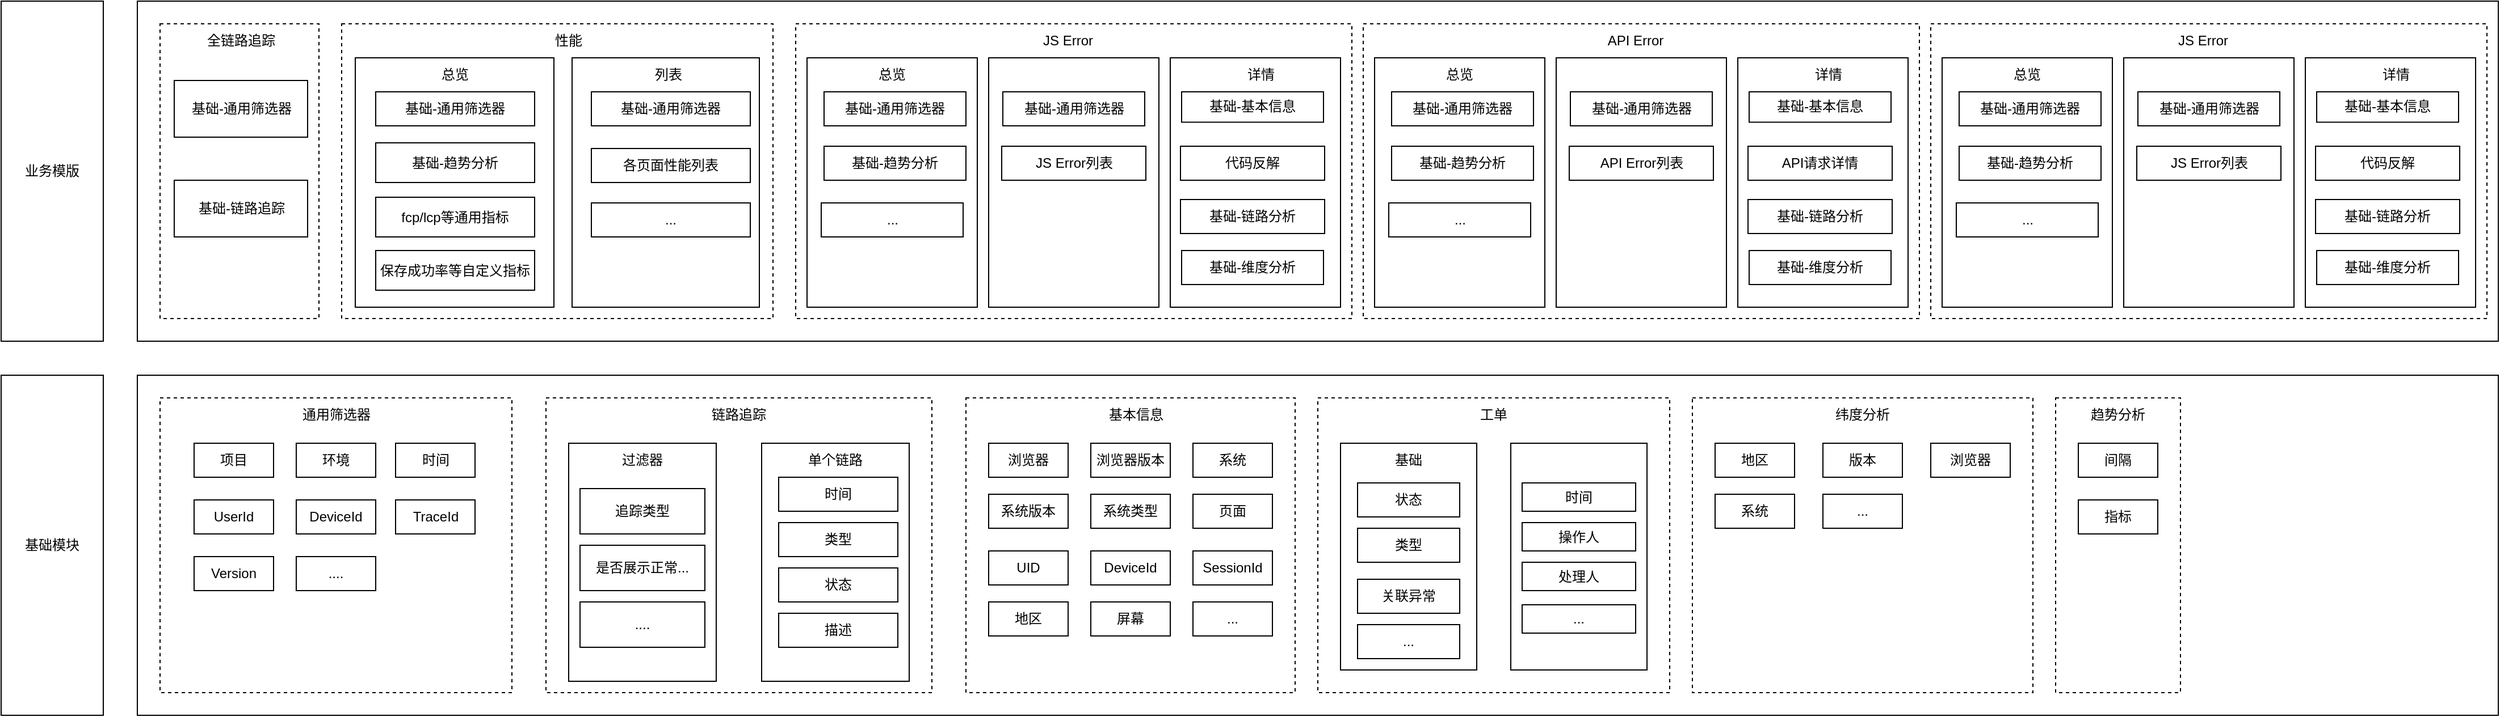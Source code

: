 <mxfile version="21.2.1" type="github">
  <diagram name="第 1 页" id="lsf1Tn1yKAUuwyzkUpje">
    <mxGraphModel dx="1987" dy="-151" grid="1" gridSize="10" guides="1" tooltips="1" connect="1" arrows="1" fold="1" page="1" pageScale="1" pageWidth="1600" pageHeight="1200" math="0" shadow="0">
      <root>
        <mxCell id="0" />
        <mxCell id="1" parent="0" />
        <mxCell id="yyzTw-pzWx6IPQzIJ-rm-1" value="基础模块" style="rounded=0;whiteSpace=wrap;html=1;" parent="1" vertex="1">
          <mxGeometry x="30" y="1940" width="90" height="300" as="geometry" />
        </mxCell>
        <mxCell id="yyzTw-pzWx6IPQzIJ-rm-2" value="" style="rounded=0;whiteSpace=wrap;html=1;" parent="1" vertex="1">
          <mxGeometry x="150" y="1940" width="2080" height="300" as="geometry" />
        </mxCell>
        <mxCell id="yyzTw-pzWx6IPQzIJ-rm-3" value="" style="rounded=0;whiteSpace=wrap;html=1;dashed=1;" parent="1" vertex="1">
          <mxGeometry x="170" y="1960" width="310" height="260" as="geometry" />
        </mxCell>
        <mxCell id="yyzTw-pzWx6IPQzIJ-rm-4" value="通用筛选器" style="text;html=1;strokeColor=none;fillColor=none;align=center;verticalAlign=middle;whiteSpace=wrap;rounded=0;" parent="1" vertex="1">
          <mxGeometry x="292.5" y="1960" width="65" height="30" as="geometry" />
        </mxCell>
        <mxCell id="yyzTw-pzWx6IPQzIJ-rm-5" value="项目" style="rounded=0;whiteSpace=wrap;html=1;" parent="1" vertex="1">
          <mxGeometry x="200" y="2000" width="70" height="30" as="geometry" />
        </mxCell>
        <mxCell id="yyzTw-pzWx6IPQzIJ-rm-6" value="环境" style="rounded=0;whiteSpace=wrap;html=1;" parent="1" vertex="1">
          <mxGeometry x="290" y="2000" width="70" height="30" as="geometry" />
        </mxCell>
        <mxCell id="yyzTw-pzWx6IPQzIJ-rm-7" value="时间" style="rounded=0;whiteSpace=wrap;html=1;" parent="1" vertex="1">
          <mxGeometry x="377.5" y="2000" width="70" height="30" as="geometry" />
        </mxCell>
        <mxCell id="yyzTw-pzWx6IPQzIJ-rm-8" value="UserId" style="rounded=0;whiteSpace=wrap;html=1;" parent="1" vertex="1">
          <mxGeometry x="200" y="2050" width="70" height="30" as="geometry" />
        </mxCell>
        <mxCell id="yyzTw-pzWx6IPQzIJ-rm-9" value="DeviceId" style="rounded=0;whiteSpace=wrap;html=1;" parent="1" vertex="1">
          <mxGeometry x="290" y="2050" width="70" height="30" as="geometry" />
        </mxCell>
        <mxCell id="yyzTw-pzWx6IPQzIJ-rm-10" value="TraceId" style="rounded=0;whiteSpace=wrap;html=1;" parent="1" vertex="1">
          <mxGeometry x="377.5" y="2050" width="70" height="30" as="geometry" />
        </mxCell>
        <mxCell id="yyzTw-pzWx6IPQzIJ-rm-12" value="Version" style="rounded=0;whiteSpace=wrap;html=1;" parent="1" vertex="1">
          <mxGeometry x="200" y="2100" width="70" height="30" as="geometry" />
        </mxCell>
        <mxCell id="yyzTw-pzWx6IPQzIJ-rm-13" value="...." style="rounded=0;whiteSpace=wrap;html=1;" parent="1" vertex="1">
          <mxGeometry x="290" y="2100" width="70" height="30" as="geometry" />
        </mxCell>
        <mxCell id="yyzTw-pzWx6IPQzIJ-rm-14" value="" style="rounded=0;whiteSpace=wrap;html=1;dashed=1;" parent="1" vertex="1">
          <mxGeometry x="510" y="1960" width="340" height="260" as="geometry" />
        </mxCell>
        <mxCell id="yyzTw-pzWx6IPQzIJ-rm-15" value="链路追踪" style="text;html=1;strokeColor=none;fillColor=none;align=center;verticalAlign=middle;whiteSpace=wrap;rounded=0;" parent="1" vertex="1">
          <mxGeometry x="645" y="1960" width="70" height="30" as="geometry" />
        </mxCell>
        <mxCell id="yyzTw-pzWx6IPQzIJ-rm-16" value="" style="rounded=0;whiteSpace=wrap;html=1;" parent="1" vertex="1">
          <mxGeometry x="530" y="2000" width="130" height="210" as="geometry" />
        </mxCell>
        <mxCell id="yyzTw-pzWx6IPQzIJ-rm-17" value="过滤器" style="text;html=1;strokeColor=none;fillColor=none;align=center;verticalAlign=middle;whiteSpace=wrap;rounded=0;" parent="1" vertex="1">
          <mxGeometry x="565" y="2000" width="60" height="30" as="geometry" />
        </mxCell>
        <mxCell id="yyzTw-pzWx6IPQzIJ-rm-18" value="追踪类型" style="rounded=0;whiteSpace=wrap;html=1;" parent="1" vertex="1">
          <mxGeometry x="540" y="2040" width="110" height="40" as="geometry" />
        </mxCell>
        <mxCell id="yyzTw-pzWx6IPQzIJ-rm-19" value="是否展示正常..." style="rounded=0;whiteSpace=wrap;html=1;" parent="1" vertex="1">
          <mxGeometry x="540" y="2090" width="110" height="40" as="geometry" />
        </mxCell>
        <mxCell id="yyzTw-pzWx6IPQzIJ-rm-20" value="...." style="rounded=0;whiteSpace=wrap;html=1;" parent="1" vertex="1">
          <mxGeometry x="540" y="2140" width="110" height="40" as="geometry" />
        </mxCell>
        <mxCell id="yyzTw-pzWx6IPQzIJ-rm-21" value="" style="rounded=0;whiteSpace=wrap;html=1;" parent="1" vertex="1">
          <mxGeometry x="700" y="2000" width="130" height="210" as="geometry" />
        </mxCell>
        <mxCell id="yyzTw-pzWx6IPQzIJ-rm-22" value="单个链路" style="text;html=1;strokeColor=none;fillColor=none;align=center;verticalAlign=middle;whiteSpace=wrap;rounded=0;" parent="1" vertex="1">
          <mxGeometry x="735" y="2000" width="60" height="30" as="geometry" />
        </mxCell>
        <mxCell id="yyzTw-pzWx6IPQzIJ-rm-23" value="时间" style="rounded=0;whiteSpace=wrap;html=1;" parent="1" vertex="1">
          <mxGeometry x="715" y="2030" width="105" height="30" as="geometry" />
        </mxCell>
        <mxCell id="yyzTw-pzWx6IPQzIJ-rm-24" value="类型" style="rounded=0;whiteSpace=wrap;html=1;" parent="1" vertex="1">
          <mxGeometry x="715" y="2070" width="105" height="30" as="geometry" />
        </mxCell>
        <mxCell id="yyzTw-pzWx6IPQzIJ-rm-25" value="状态" style="rounded=0;whiteSpace=wrap;html=1;" parent="1" vertex="1">
          <mxGeometry x="715" y="2110" width="105" height="30" as="geometry" />
        </mxCell>
        <mxCell id="yyzTw-pzWx6IPQzIJ-rm-26" value="描述" style="rounded=0;whiteSpace=wrap;html=1;" parent="1" vertex="1">
          <mxGeometry x="715" y="2150" width="105" height="30" as="geometry" />
        </mxCell>
        <mxCell id="yyzTw-pzWx6IPQzIJ-rm-27" value="" style="rounded=0;whiteSpace=wrap;html=1;dashed=1;" parent="1" vertex="1">
          <mxGeometry x="880" y="1960" width="290" height="260" as="geometry" />
        </mxCell>
        <mxCell id="yyzTw-pzWx6IPQzIJ-rm-28" value="基本信息" style="text;html=1;strokeColor=none;fillColor=none;align=center;verticalAlign=middle;whiteSpace=wrap;rounded=0;" parent="1" vertex="1">
          <mxGeometry x="1000" y="1960" width="60" height="30" as="geometry" />
        </mxCell>
        <mxCell id="yyzTw-pzWx6IPQzIJ-rm-29" value="浏览器" style="rounded=0;whiteSpace=wrap;html=1;" parent="1" vertex="1">
          <mxGeometry x="900" y="2000" width="70" height="30" as="geometry" />
        </mxCell>
        <mxCell id="yyzTw-pzWx6IPQzIJ-rm-30" value="浏览器版本" style="rounded=0;whiteSpace=wrap;html=1;" parent="1" vertex="1">
          <mxGeometry x="990" y="2000" width="70" height="30" as="geometry" />
        </mxCell>
        <mxCell id="yyzTw-pzWx6IPQzIJ-rm-31" value="系统" style="rounded=0;whiteSpace=wrap;html=1;" parent="1" vertex="1">
          <mxGeometry x="1080" y="2000" width="70" height="30" as="geometry" />
        </mxCell>
        <mxCell id="yyzTw-pzWx6IPQzIJ-rm-32" value="系统版本" style="rounded=0;whiteSpace=wrap;html=1;" parent="1" vertex="1">
          <mxGeometry x="900" y="2045" width="70" height="30" as="geometry" />
        </mxCell>
        <mxCell id="yyzTw-pzWx6IPQzIJ-rm-33" value="系统类型" style="rounded=0;whiteSpace=wrap;html=1;" parent="1" vertex="1">
          <mxGeometry x="990" y="2045" width="70" height="30" as="geometry" />
        </mxCell>
        <mxCell id="yyzTw-pzWx6IPQzIJ-rm-34" value="页面" style="rounded=0;whiteSpace=wrap;html=1;" parent="1" vertex="1">
          <mxGeometry x="1080" y="2045" width="70" height="30" as="geometry" />
        </mxCell>
        <mxCell id="yyzTw-pzWx6IPQzIJ-rm-35" value="UID" style="rounded=0;whiteSpace=wrap;html=1;" parent="1" vertex="1">
          <mxGeometry x="900" y="2095" width="70" height="30" as="geometry" />
        </mxCell>
        <mxCell id="yyzTw-pzWx6IPQzIJ-rm-36" value="DeviceId" style="rounded=0;whiteSpace=wrap;html=1;" parent="1" vertex="1">
          <mxGeometry x="990" y="2095" width="70" height="30" as="geometry" />
        </mxCell>
        <mxCell id="yyzTw-pzWx6IPQzIJ-rm-37" value="SessionId" style="rounded=0;whiteSpace=wrap;html=1;" parent="1" vertex="1">
          <mxGeometry x="1080" y="2095" width="70" height="30" as="geometry" />
        </mxCell>
        <mxCell id="yyzTw-pzWx6IPQzIJ-rm-38" value="地区" style="rounded=0;whiteSpace=wrap;html=1;" parent="1" vertex="1">
          <mxGeometry x="900" y="2140" width="70" height="30" as="geometry" />
        </mxCell>
        <mxCell id="yyzTw-pzWx6IPQzIJ-rm-39" value="屏幕" style="rounded=0;whiteSpace=wrap;html=1;" parent="1" vertex="1">
          <mxGeometry x="990" y="2140" width="70" height="30" as="geometry" />
        </mxCell>
        <mxCell id="yyzTw-pzWx6IPQzIJ-rm-40" value="..." style="rounded=0;whiteSpace=wrap;html=1;" parent="1" vertex="1">
          <mxGeometry x="1080" y="2140" width="70" height="30" as="geometry" />
        </mxCell>
        <mxCell id="yyzTw-pzWx6IPQzIJ-rm-46" value="流转记录" style="text;html=1;strokeColor=none;fillColor=none;align=center;verticalAlign=middle;whiteSpace=wrap;rounded=0;" parent="1" vertex="1">
          <mxGeometry x="1390" y="2000" width="60" height="30" as="geometry" />
        </mxCell>
        <mxCell id="yyzTw-pzWx6IPQzIJ-rm-55" value="" style="group" parent="1" vertex="1" connectable="0">
          <mxGeometry x="1190" y="1960" width="310" height="260" as="geometry" />
        </mxCell>
        <mxCell id="yyzTw-pzWx6IPQzIJ-rm-41" value="" style="rounded=0;whiteSpace=wrap;html=1;dashed=1;" parent="yyzTw-pzWx6IPQzIJ-rm-55" vertex="1">
          <mxGeometry width="310" height="260" as="geometry" />
        </mxCell>
        <mxCell id="yyzTw-pzWx6IPQzIJ-rm-42" value="工单" style="text;html=1;strokeColor=none;fillColor=none;align=center;verticalAlign=middle;whiteSpace=wrap;rounded=0;" parent="yyzTw-pzWx6IPQzIJ-rm-55" vertex="1">
          <mxGeometry x="125" width="60" height="30" as="geometry" />
        </mxCell>
        <mxCell id="yyzTw-pzWx6IPQzIJ-rm-43" value="" style="rounded=0;whiteSpace=wrap;html=1;" parent="yyzTw-pzWx6IPQzIJ-rm-55" vertex="1">
          <mxGeometry x="20" y="40" width="120" height="200" as="geometry" />
        </mxCell>
        <mxCell id="yyzTw-pzWx6IPQzIJ-rm-44" value="" style="rounded=0;whiteSpace=wrap;html=1;" parent="yyzTw-pzWx6IPQzIJ-rm-55" vertex="1">
          <mxGeometry x="170" y="40" width="120" height="200" as="geometry" />
        </mxCell>
        <mxCell id="yyzTw-pzWx6IPQzIJ-rm-45" value="基础" style="text;html=1;strokeColor=none;fillColor=none;align=center;verticalAlign=middle;whiteSpace=wrap;rounded=0;" parent="yyzTw-pzWx6IPQzIJ-rm-55" vertex="1">
          <mxGeometry x="50" y="40" width="60" height="30" as="geometry" />
        </mxCell>
        <mxCell id="yyzTw-pzWx6IPQzIJ-rm-47" value="时间" style="rounded=0;whiteSpace=wrap;html=1;" parent="yyzTw-pzWx6IPQzIJ-rm-55" vertex="1">
          <mxGeometry x="180" y="75" width="100" height="25" as="geometry" />
        </mxCell>
        <mxCell id="yyzTw-pzWx6IPQzIJ-rm-48" value="操作人" style="rounded=0;whiteSpace=wrap;html=1;" parent="yyzTw-pzWx6IPQzIJ-rm-55" vertex="1">
          <mxGeometry x="180" y="110" width="100" height="25" as="geometry" />
        </mxCell>
        <mxCell id="yyzTw-pzWx6IPQzIJ-rm-49" value="处理人" style="rounded=0;whiteSpace=wrap;html=1;" parent="yyzTw-pzWx6IPQzIJ-rm-55" vertex="1">
          <mxGeometry x="180" y="145" width="100" height="25" as="geometry" />
        </mxCell>
        <mxCell id="yyzTw-pzWx6IPQzIJ-rm-50" value="..." style="rounded=0;whiteSpace=wrap;html=1;" parent="yyzTw-pzWx6IPQzIJ-rm-55" vertex="1">
          <mxGeometry x="180" y="182.5" width="100" height="25" as="geometry" />
        </mxCell>
        <mxCell id="yyzTw-pzWx6IPQzIJ-rm-51" value="状态" style="rounded=0;whiteSpace=wrap;html=1;" parent="yyzTw-pzWx6IPQzIJ-rm-55" vertex="1">
          <mxGeometry x="35" y="75" width="90" height="30" as="geometry" />
        </mxCell>
        <mxCell id="yyzTw-pzWx6IPQzIJ-rm-52" value="类型" style="rounded=0;whiteSpace=wrap;html=1;" parent="yyzTw-pzWx6IPQzIJ-rm-55" vertex="1">
          <mxGeometry x="35" y="115" width="90" height="30" as="geometry" />
        </mxCell>
        <mxCell id="yyzTw-pzWx6IPQzIJ-rm-53" value="关联异常" style="rounded=0;whiteSpace=wrap;html=1;" parent="yyzTw-pzWx6IPQzIJ-rm-55" vertex="1">
          <mxGeometry x="35" y="160" width="90" height="30" as="geometry" />
        </mxCell>
        <mxCell id="yyzTw-pzWx6IPQzIJ-rm-54" value="..." style="rounded=0;whiteSpace=wrap;html=1;" parent="yyzTw-pzWx6IPQzIJ-rm-55" vertex="1">
          <mxGeometry x="35" y="200" width="90" height="30" as="geometry" />
        </mxCell>
        <mxCell id="yyzTw-pzWx6IPQzIJ-rm-56" value="" style="rounded=0;whiteSpace=wrap;html=1;dashed=1;" parent="1" vertex="1">
          <mxGeometry x="1520" y="1960" width="300" height="260" as="geometry" />
        </mxCell>
        <mxCell id="yyzTw-pzWx6IPQzIJ-rm-57" value="纬度分析" style="text;html=1;strokeColor=none;fillColor=none;align=center;verticalAlign=middle;whiteSpace=wrap;rounded=0;" parent="1" vertex="1">
          <mxGeometry x="1640" y="1960" width="60" height="30" as="geometry" />
        </mxCell>
        <mxCell id="yyzTw-pzWx6IPQzIJ-rm-58" value="地区" style="rounded=0;whiteSpace=wrap;html=1;" parent="1" vertex="1">
          <mxGeometry x="1540" y="2000" width="70" height="30" as="geometry" />
        </mxCell>
        <mxCell id="yyzTw-pzWx6IPQzIJ-rm-59" value="版本" style="rounded=0;whiteSpace=wrap;html=1;" parent="1" vertex="1">
          <mxGeometry x="1635" y="2000" width="70" height="30" as="geometry" />
        </mxCell>
        <mxCell id="yyzTw-pzWx6IPQzIJ-rm-60" value="浏览器" style="rounded=0;whiteSpace=wrap;html=1;" parent="1" vertex="1">
          <mxGeometry x="1730" y="2000" width="70" height="30" as="geometry" />
        </mxCell>
        <mxCell id="yyzTw-pzWx6IPQzIJ-rm-61" value="系统" style="rounded=0;whiteSpace=wrap;html=1;" parent="1" vertex="1">
          <mxGeometry x="1540" y="2045" width="70" height="30" as="geometry" />
        </mxCell>
        <mxCell id="yyzTw-pzWx6IPQzIJ-rm-62" value="..." style="rounded=0;whiteSpace=wrap;html=1;" parent="1" vertex="1">
          <mxGeometry x="1635" y="2045" width="70" height="30" as="geometry" />
        </mxCell>
        <mxCell id="yyzTw-pzWx6IPQzIJ-rm-67" value="" style="rounded=0;whiteSpace=wrap;html=1;dashed=1;" parent="1" vertex="1">
          <mxGeometry x="1840" y="1960" width="110" height="260" as="geometry" />
        </mxCell>
        <mxCell id="yyzTw-pzWx6IPQzIJ-rm-68" value="趋势分析" style="text;html=1;strokeColor=none;fillColor=none;align=center;verticalAlign=middle;whiteSpace=wrap;rounded=0;" parent="1" vertex="1">
          <mxGeometry x="1865" y="1960" width="60" height="30" as="geometry" />
        </mxCell>
        <mxCell id="yyzTw-pzWx6IPQzIJ-rm-69" value="间隔" style="rounded=0;whiteSpace=wrap;html=1;" parent="1" vertex="1">
          <mxGeometry x="1860" y="2000" width="70" height="30" as="geometry" />
        </mxCell>
        <mxCell id="yyzTw-pzWx6IPQzIJ-rm-70" value="指标" style="rounded=0;whiteSpace=wrap;html=1;" parent="1" vertex="1">
          <mxGeometry x="1860" y="2050" width="70" height="30" as="geometry" />
        </mxCell>
        <mxCell id="yyzTw-pzWx6IPQzIJ-rm-71" value="业务模版" style="rounded=0;whiteSpace=wrap;html=1;" parent="1" vertex="1">
          <mxGeometry x="30" y="1610" width="90" height="300" as="geometry" />
        </mxCell>
        <mxCell id="yyzTw-pzWx6IPQzIJ-rm-72" value="" style="rounded=0;whiteSpace=wrap;html=1;" parent="1" vertex="1">
          <mxGeometry x="150" y="1610" width="2080" height="300" as="geometry" />
        </mxCell>
        <mxCell id="yyzTw-pzWx6IPQzIJ-rm-73" value="" style="rounded=0;whiteSpace=wrap;html=1;dashed=1;" parent="1" vertex="1">
          <mxGeometry x="170" y="1630" width="140" height="260" as="geometry" />
        </mxCell>
        <mxCell id="yyzTw-pzWx6IPQzIJ-rm-74" value="全链路追踪" style="text;html=1;strokeColor=none;fillColor=none;align=center;verticalAlign=middle;whiteSpace=wrap;rounded=0;" parent="1" vertex="1">
          <mxGeometry x="208.75" y="1630" width="65" height="30" as="geometry" />
        </mxCell>
        <mxCell id="yyzTw-pzWx6IPQzIJ-rm-75" value="基础-通用筛选器" style="rounded=0;whiteSpace=wrap;html=1;" parent="1" vertex="1">
          <mxGeometry x="182.5" y="1680" width="117.5" height="50" as="geometry" />
        </mxCell>
        <mxCell id="yyzTw-pzWx6IPQzIJ-rm-76" value="基础-链路追踪" style="rounded=0;whiteSpace=wrap;html=1;" parent="1" vertex="1">
          <mxGeometry x="182.5" y="1768" width="117.5" height="50" as="geometry" />
        </mxCell>
        <mxCell id="pWlYmW0MUSd6FvhuZP3i-19" value="" style="group" vertex="1" connectable="0" parent="1">
          <mxGeometry x="330" y="1630" width="380" height="260" as="geometry" />
        </mxCell>
        <mxCell id="yyzTw-pzWx6IPQzIJ-rm-77" value="" style="rounded=0;whiteSpace=wrap;html=1;dashed=1;" parent="pWlYmW0MUSd6FvhuZP3i-19" vertex="1">
          <mxGeometry width="380" height="260" as="geometry" />
        </mxCell>
        <mxCell id="yyzTw-pzWx6IPQzIJ-rm-78" value="性能" style="text;html=1;strokeColor=none;fillColor=none;align=center;verticalAlign=middle;whiteSpace=wrap;rounded=0;" parent="pWlYmW0MUSd6FvhuZP3i-19" vertex="1">
          <mxGeometry x="170" width="60" height="30" as="geometry" />
        </mxCell>
        <mxCell id="yyzTw-pzWx6IPQzIJ-rm-79" value="" style="rounded=0;whiteSpace=wrap;html=1;" parent="pWlYmW0MUSd6FvhuZP3i-19" vertex="1">
          <mxGeometry x="12" y="30" width="175" height="220" as="geometry" />
        </mxCell>
        <mxCell id="yyzTw-pzWx6IPQzIJ-rm-80" value="总览" style="text;html=1;strokeColor=none;fillColor=none;align=center;verticalAlign=middle;whiteSpace=wrap;rounded=0;" parent="pWlYmW0MUSd6FvhuZP3i-19" vertex="1">
          <mxGeometry x="70" y="30" width="60" height="30" as="geometry" />
        </mxCell>
        <mxCell id="yyzTw-pzWx6IPQzIJ-rm-81" value="基础-通用筛选器" style="rounded=0;whiteSpace=wrap;html=1;" parent="pWlYmW0MUSd6FvhuZP3i-19" vertex="1">
          <mxGeometry x="30" y="60" width="140" height="30" as="geometry" />
        </mxCell>
        <mxCell id="yyzTw-pzWx6IPQzIJ-rm-82" value="基础-趋势分析" style="rounded=0;whiteSpace=wrap;html=1;" parent="pWlYmW0MUSd6FvhuZP3i-19" vertex="1">
          <mxGeometry x="30" y="105" width="140" height="35" as="geometry" />
        </mxCell>
        <mxCell id="yyzTw-pzWx6IPQzIJ-rm-83" value="fcp/lcp等通用指标" style="rounded=0;whiteSpace=wrap;html=1;" parent="pWlYmW0MUSd6FvhuZP3i-19" vertex="1">
          <mxGeometry x="30" y="153" width="140" height="35" as="geometry" />
        </mxCell>
        <mxCell id="yyzTw-pzWx6IPQzIJ-rm-84" value="保存成功率等自定义指标" style="rounded=0;whiteSpace=wrap;html=1;" parent="pWlYmW0MUSd6FvhuZP3i-19" vertex="1">
          <mxGeometry x="30" y="200" width="140" height="35" as="geometry" />
        </mxCell>
        <mxCell id="yyzTw-pzWx6IPQzIJ-rm-85" value="" style="rounded=0;whiteSpace=wrap;html=1;" parent="pWlYmW0MUSd6FvhuZP3i-19" vertex="1">
          <mxGeometry x="203" y="30" width="165" height="220" as="geometry" />
        </mxCell>
        <mxCell id="yyzTw-pzWx6IPQzIJ-rm-86" value="列表" style="text;html=1;strokeColor=none;fillColor=none;align=center;verticalAlign=middle;whiteSpace=wrap;rounded=0;" parent="pWlYmW0MUSd6FvhuZP3i-19" vertex="1">
          <mxGeometry x="257.5" y="30" width="60" height="30" as="geometry" />
        </mxCell>
        <mxCell id="yyzTw-pzWx6IPQzIJ-rm-87" value="基础-通用筛选器" style="rounded=0;whiteSpace=wrap;html=1;" parent="pWlYmW0MUSd6FvhuZP3i-19" vertex="1">
          <mxGeometry x="220" y="60" width="140" height="30" as="geometry" />
        </mxCell>
        <mxCell id="pWlYmW0MUSd6FvhuZP3i-1" value="各页面性能列表" style="rounded=0;whiteSpace=wrap;html=1;" vertex="1" parent="pWlYmW0MUSd6FvhuZP3i-19">
          <mxGeometry x="220" y="110" width="140" height="30" as="geometry" />
        </mxCell>
        <mxCell id="pWlYmW0MUSd6FvhuZP3i-17" value="..." style="rounded=0;whiteSpace=wrap;html=1;" vertex="1" parent="pWlYmW0MUSd6FvhuZP3i-19">
          <mxGeometry x="220" y="158" width="140" height="30" as="geometry" />
        </mxCell>
        <mxCell id="pWlYmW0MUSd6FvhuZP3i-42" value="列表" style="text;html=1;strokeColor=none;fillColor=none;align=center;verticalAlign=middle;whiteSpace=wrap;rounded=0;" vertex="1" parent="1">
          <mxGeometry x="945" y="1660" width="60" height="30" as="geometry" />
        </mxCell>
        <mxCell id="pWlYmW0MUSd6FvhuZP3i-52" value="" style="group" vertex="1" connectable="0" parent="1">
          <mxGeometry x="730" y="1630" width="490" height="260" as="geometry" />
        </mxCell>
        <mxCell id="pWlYmW0MUSd6FvhuZP3i-20" value="" style="rounded=0;whiteSpace=wrap;html=1;dashed=1;" vertex="1" parent="pWlYmW0MUSd6FvhuZP3i-52">
          <mxGeometry width="490" height="260" as="geometry" />
        </mxCell>
        <mxCell id="pWlYmW0MUSd6FvhuZP3i-21" value="JS Error" style="text;html=1;strokeColor=none;fillColor=none;align=center;verticalAlign=middle;whiteSpace=wrap;rounded=0;" vertex="1" parent="pWlYmW0MUSd6FvhuZP3i-52">
          <mxGeometry x="210" width="60" height="30" as="geometry" />
        </mxCell>
        <mxCell id="pWlYmW0MUSd6FvhuZP3i-22" value="" style="rounded=0;whiteSpace=wrap;html=1;" vertex="1" parent="pWlYmW0MUSd6FvhuZP3i-52">
          <mxGeometry x="10" y="30" width="150" height="220" as="geometry" />
        </mxCell>
        <mxCell id="pWlYmW0MUSd6FvhuZP3i-23" value="总览" style="text;html=1;strokeColor=none;fillColor=none;align=center;verticalAlign=middle;whiteSpace=wrap;rounded=0;" vertex="1" parent="pWlYmW0MUSd6FvhuZP3i-52">
          <mxGeometry x="55" y="30" width="60" height="30" as="geometry" />
        </mxCell>
        <mxCell id="pWlYmW0MUSd6FvhuZP3i-38" value="基础-通用筛选器" style="rounded=0;whiteSpace=wrap;html=1;" vertex="1" parent="pWlYmW0MUSd6FvhuZP3i-52">
          <mxGeometry x="25" y="60" width="125" height="30" as="geometry" />
        </mxCell>
        <mxCell id="pWlYmW0MUSd6FvhuZP3i-39" value="基础-趋势分析" style="rounded=0;whiteSpace=wrap;html=1;" vertex="1" parent="pWlYmW0MUSd6FvhuZP3i-52">
          <mxGeometry x="25" y="108" width="125" height="30" as="geometry" />
        </mxCell>
        <mxCell id="pWlYmW0MUSd6FvhuZP3i-40" value="..." style="rounded=0;whiteSpace=wrap;html=1;" vertex="1" parent="pWlYmW0MUSd6FvhuZP3i-52">
          <mxGeometry x="22.5" y="158" width="125" height="30" as="geometry" />
        </mxCell>
        <mxCell id="pWlYmW0MUSd6FvhuZP3i-41" value="" style="rounded=0;whiteSpace=wrap;html=1;" vertex="1" parent="pWlYmW0MUSd6FvhuZP3i-52">
          <mxGeometry x="170" y="30" width="150" height="220" as="geometry" />
        </mxCell>
        <mxCell id="pWlYmW0MUSd6FvhuZP3i-43" value="基础-通用筛选器" style="rounded=0;whiteSpace=wrap;html=1;" vertex="1" parent="pWlYmW0MUSd6FvhuZP3i-52">
          <mxGeometry x="182.5" y="60" width="125" height="30" as="geometry" />
        </mxCell>
        <mxCell id="pWlYmW0MUSd6FvhuZP3i-44" value="JS Error列表" style="rounded=0;whiteSpace=wrap;html=1;" vertex="1" parent="pWlYmW0MUSd6FvhuZP3i-52">
          <mxGeometry x="181.5" y="108" width="127" height="30" as="geometry" />
        </mxCell>
        <mxCell id="pWlYmW0MUSd6FvhuZP3i-45" value="" style="rounded=0;whiteSpace=wrap;html=1;" vertex="1" parent="pWlYmW0MUSd6FvhuZP3i-52">
          <mxGeometry x="330" y="30" width="150" height="220" as="geometry" />
        </mxCell>
        <mxCell id="pWlYmW0MUSd6FvhuZP3i-46" value="详情" style="text;html=1;strokeColor=none;fillColor=none;align=center;verticalAlign=middle;whiteSpace=wrap;rounded=0;" vertex="1" parent="pWlYmW0MUSd6FvhuZP3i-52">
          <mxGeometry x="380" y="30" width="60" height="30" as="geometry" />
        </mxCell>
        <mxCell id="pWlYmW0MUSd6FvhuZP3i-47" value="基础-基本信息" style="rounded=0;whiteSpace=wrap;html=1;aspect=fixed;" vertex="1" parent="pWlYmW0MUSd6FvhuZP3i-52">
          <mxGeometry x="340" y="60" width="125" height="26.79" as="geometry" />
        </mxCell>
        <mxCell id="pWlYmW0MUSd6FvhuZP3i-48" value="代码反解" style="rounded=0;whiteSpace=wrap;html=1;" vertex="1" parent="pWlYmW0MUSd6FvhuZP3i-52">
          <mxGeometry x="339" y="108" width="127" height="30" as="geometry" />
        </mxCell>
        <mxCell id="pWlYmW0MUSd6FvhuZP3i-49" value="基础-链路分析" style="rounded=0;whiteSpace=wrap;html=1;" vertex="1" parent="pWlYmW0MUSd6FvhuZP3i-52">
          <mxGeometry x="339" y="155" width="127" height="30" as="geometry" />
        </mxCell>
        <mxCell id="pWlYmW0MUSd6FvhuZP3i-50" value="基础-维度分析" style="rounded=0;whiteSpace=wrap;html=1;" vertex="1" parent="pWlYmW0MUSd6FvhuZP3i-52">
          <mxGeometry x="340" y="200" width="125" height="30" as="geometry" />
        </mxCell>
        <mxCell id="pWlYmW0MUSd6FvhuZP3i-53" value="" style="group" vertex="1" connectable="0" parent="1">
          <mxGeometry x="1230" y="1630" width="490" height="260" as="geometry" />
        </mxCell>
        <mxCell id="pWlYmW0MUSd6FvhuZP3i-54" value="" style="rounded=0;whiteSpace=wrap;html=1;dashed=1;" vertex="1" parent="pWlYmW0MUSd6FvhuZP3i-53">
          <mxGeometry width="490" height="260" as="geometry" />
        </mxCell>
        <mxCell id="pWlYmW0MUSd6FvhuZP3i-55" value="API Error" style="text;html=1;strokeColor=none;fillColor=none;align=center;verticalAlign=middle;whiteSpace=wrap;rounded=0;" vertex="1" parent="pWlYmW0MUSd6FvhuZP3i-53">
          <mxGeometry x="210" width="60" height="30" as="geometry" />
        </mxCell>
        <mxCell id="pWlYmW0MUSd6FvhuZP3i-56" value="" style="rounded=0;whiteSpace=wrap;html=1;" vertex="1" parent="pWlYmW0MUSd6FvhuZP3i-53">
          <mxGeometry x="10" y="30" width="150" height="220" as="geometry" />
        </mxCell>
        <mxCell id="pWlYmW0MUSd6FvhuZP3i-57" value="总览" style="text;html=1;strokeColor=none;fillColor=none;align=center;verticalAlign=middle;whiteSpace=wrap;rounded=0;" vertex="1" parent="pWlYmW0MUSd6FvhuZP3i-53">
          <mxGeometry x="55" y="30" width="60" height="30" as="geometry" />
        </mxCell>
        <mxCell id="pWlYmW0MUSd6FvhuZP3i-58" value="基础-通用筛选器" style="rounded=0;whiteSpace=wrap;html=1;" vertex="1" parent="pWlYmW0MUSd6FvhuZP3i-53">
          <mxGeometry x="25" y="60" width="125" height="30" as="geometry" />
        </mxCell>
        <mxCell id="pWlYmW0MUSd6FvhuZP3i-59" value="基础-趋势分析" style="rounded=0;whiteSpace=wrap;html=1;" vertex="1" parent="pWlYmW0MUSd6FvhuZP3i-53">
          <mxGeometry x="25" y="108" width="125" height="30" as="geometry" />
        </mxCell>
        <mxCell id="pWlYmW0MUSd6FvhuZP3i-60" value="..." style="rounded=0;whiteSpace=wrap;html=1;" vertex="1" parent="pWlYmW0MUSd6FvhuZP3i-53">
          <mxGeometry x="22.5" y="158" width="125" height="30" as="geometry" />
        </mxCell>
        <mxCell id="pWlYmW0MUSd6FvhuZP3i-61" value="" style="rounded=0;whiteSpace=wrap;html=1;" vertex="1" parent="pWlYmW0MUSd6FvhuZP3i-53">
          <mxGeometry x="170" y="30" width="150" height="220" as="geometry" />
        </mxCell>
        <mxCell id="pWlYmW0MUSd6FvhuZP3i-62" value="基础-通用筛选器" style="rounded=0;whiteSpace=wrap;html=1;" vertex="1" parent="pWlYmW0MUSd6FvhuZP3i-53">
          <mxGeometry x="182.5" y="60" width="125" height="30" as="geometry" />
        </mxCell>
        <mxCell id="pWlYmW0MUSd6FvhuZP3i-63" value="API Error列表" style="rounded=0;whiteSpace=wrap;html=1;" vertex="1" parent="pWlYmW0MUSd6FvhuZP3i-53">
          <mxGeometry x="181.5" y="108" width="127" height="30" as="geometry" />
        </mxCell>
        <mxCell id="pWlYmW0MUSd6FvhuZP3i-64" value="" style="rounded=0;whiteSpace=wrap;html=1;" vertex="1" parent="pWlYmW0MUSd6FvhuZP3i-53">
          <mxGeometry x="330" y="30" width="150" height="220" as="geometry" />
        </mxCell>
        <mxCell id="pWlYmW0MUSd6FvhuZP3i-65" value="详情" style="text;html=1;strokeColor=none;fillColor=none;align=center;verticalAlign=middle;whiteSpace=wrap;rounded=0;" vertex="1" parent="pWlYmW0MUSd6FvhuZP3i-53">
          <mxGeometry x="380" y="30" width="60" height="30" as="geometry" />
        </mxCell>
        <mxCell id="pWlYmW0MUSd6FvhuZP3i-66" value="基础-基本信息" style="rounded=0;whiteSpace=wrap;html=1;aspect=fixed;" vertex="1" parent="pWlYmW0MUSd6FvhuZP3i-53">
          <mxGeometry x="340" y="60" width="125" height="26.79" as="geometry" />
        </mxCell>
        <mxCell id="pWlYmW0MUSd6FvhuZP3i-67" value="API请求详情" style="rounded=0;whiteSpace=wrap;html=1;" vertex="1" parent="pWlYmW0MUSd6FvhuZP3i-53">
          <mxGeometry x="339" y="108" width="127" height="30" as="geometry" />
        </mxCell>
        <mxCell id="pWlYmW0MUSd6FvhuZP3i-68" value="基础-链路分析" style="rounded=0;whiteSpace=wrap;html=1;" vertex="1" parent="pWlYmW0MUSd6FvhuZP3i-53">
          <mxGeometry x="339" y="155" width="127" height="30" as="geometry" />
        </mxCell>
        <mxCell id="pWlYmW0MUSd6FvhuZP3i-69" value="基础-维度分析" style="rounded=0;whiteSpace=wrap;html=1;" vertex="1" parent="pWlYmW0MUSd6FvhuZP3i-53">
          <mxGeometry x="340" y="200" width="125" height="30" as="geometry" />
        </mxCell>
        <mxCell id="pWlYmW0MUSd6FvhuZP3i-70" value="" style="group" vertex="1" connectable="0" parent="1">
          <mxGeometry x="1730" y="1630" width="490" height="260" as="geometry" />
        </mxCell>
        <mxCell id="pWlYmW0MUSd6FvhuZP3i-71" value="" style="rounded=0;whiteSpace=wrap;html=1;dashed=1;" vertex="1" parent="pWlYmW0MUSd6FvhuZP3i-70">
          <mxGeometry width="490" height="260" as="geometry" />
        </mxCell>
        <mxCell id="pWlYmW0MUSd6FvhuZP3i-72" value="JS Error" style="text;html=1;strokeColor=none;fillColor=none;align=center;verticalAlign=middle;whiteSpace=wrap;rounded=0;" vertex="1" parent="pWlYmW0MUSd6FvhuZP3i-70">
          <mxGeometry x="210" width="60" height="30" as="geometry" />
        </mxCell>
        <mxCell id="pWlYmW0MUSd6FvhuZP3i-73" value="" style="rounded=0;whiteSpace=wrap;html=1;" vertex="1" parent="pWlYmW0MUSd6FvhuZP3i-70">
          <mxGeometry x="10" y="30" width="150" height="220" as="geometry" />
        </mxCell>
        <mxCell id="pWlYmW0MUSd6FvhuZP3i-74" value="总览" style="text;html=1;strokeColor=none;fillColor=none;align=center;verticalAlign=middle;whiteSpace=wrap;rounded=0;" vertex="1" parent="pWlYmW0MUSd6FvhuZP3i-70">
          <mxGeometry x="55" y="30" width="60" height="30" as="geometry" />
        </mxCell>
        <mxCell id="pWlYmW0MUSd6FvhuZP3i-75" value="基础-通用筛选器" style="rounded=0;whiteSpace=wrap;html=1;" vertex="1" parent="pWlYmW0MUSd6FvhuZP3i-70">
          <mxGeometry x="25" y="60" width="125" height="30" as="geometry" />
        </mxCell>
        <mxCell id="pWlYmW0MUSd6FvhuZP3i-76" value="基础-趋势分析" style="rounded=0;whiteSpace=wrap;html=1;" vertex="1" parent="pWlYmW0MUSd6FvhuZP3i-70">
          <mxGeometry x="25" y="108" width="125" height="30" as="geometry" />
        </mxCell>
        <mxCell id="pWlYmW0MUSd6FvhuZP3i-77" value="..." style="rounded=0;whiteSpace=wrap;html=1;" vertex="1" parent="pWlYmW0MUSd6FvhuZP3i-70">
          <mxGeometry x="22.5" y="158" width="125" height="30" as="geometry" />
        </mxCell>
        <mxCell id="pWlYmW0MUSd6FvhuZP3i-78" value="" style="rounded=0;whiteSpace=wrap;html=1;" vertex="1" parent="pWlYmW0MUSd6FvhuZP3i-70">
          <mxGeometry x="170" y="30" width="150" height="220" as="geometry" />
        </mxCell>
        <mxCell id="pWlYmW0MUSd6FvhuZP3i-79" value="基础-通用筛选器" style="rounded=0;whiteSpace=wrap;html=1;" vertex="1" parent="pWlYmW0MUSd6FvhuZP3i-70">
          <mxGeometry x="182.5" y="60" width="125" height="30" as="geometry" />
        </mxCell>
        <mxCell id="pWlYmW0MUSd6FvhuZP3i-80" value="JS Error列表" style="rounded=0;whiteSpace=wrap;html=1;" vertex="1" parent="pWlYmW0MUSd6FvhuZP3i-70">
          <mxGeometry x="181.5" y="108" width="127" height="30" as="geometry" />
        </mxCell>
        <mxCell id="pWlYmW0MUSd6FvhuZP3i-81" value="" style="rounded=0;whiteSpace=wrap;html=1;" vertex="1" parent="pWlYmW0MUSd6FvhuZP3i-70">
          <mxGeometry x="330" y="30" width="150" height="220" as="geometry" />
        </mxCell>
        <mxCell id="pWlYmW0MUSd6FvhuZP3i-82" value="详情" style="text;html=1;strokeColor=none;fillColor=none;align=center;verticalAlign=middle;whiteSpace=wrap;rounded=0;" vertex="1" parent="pWlYmW0MUSd6FvhuZP3i-70">
          <mxGeometry x="380" y="30" width="60" height="30" as="geometry" />
        </mxCell>
        <mxCell id="pWlYmW0MUSd6FvhuZP3i-83" value="基础-基本信息" style="rounded=0;whiteSpace=wrap;html=1;aspect=fixed;" vertex="1" parent="pWlYmW0MUSd6FvhuZP3i-70">
          <mxGeometry x="340" y="60" width="125" height="26.79" as="geometry" />
        </mxCell>
        <mxCell id="pWlYmW0MUSd6FvhuZP3i-84" value="代码反解" style="rounded=0;whiteSpace=wrap;html=1;" vertex="1" parent="pWlYmW0MUSd6FvhuZP3i-70">
          <mxGeometry x="339" y="108" width="127" height="30" as="geometry" />
        </mxCell>
        <mxCell id="pWlYmW0MUSd6FvhuZP3i-85" value="基础-链路分析" style="rounded=0;whiteSpace=wrap;html=1;" vertex="1" parent="pWlYmW0MUSd6FvhuZP3i-70">
          <mxGeometry x="339" y="155" width="127" height="30" as="geometry" />
        </mxCell>
        <mxCell id="pWlYmW0MUSd6FvhuZP3i-86" value="基础-维度分析" style="rounded=0;whiteSpace=wrap;html=1;" vertex="1" parent="pWlYmW0MUSd6FvhuZP3i-70">
          <mxGeometry x="340" y="200" width="125" height="30" as="geometry" />
        </mxCell>
      </root>
    </mxGraphModel>
  </diagram>
</mxfile>

